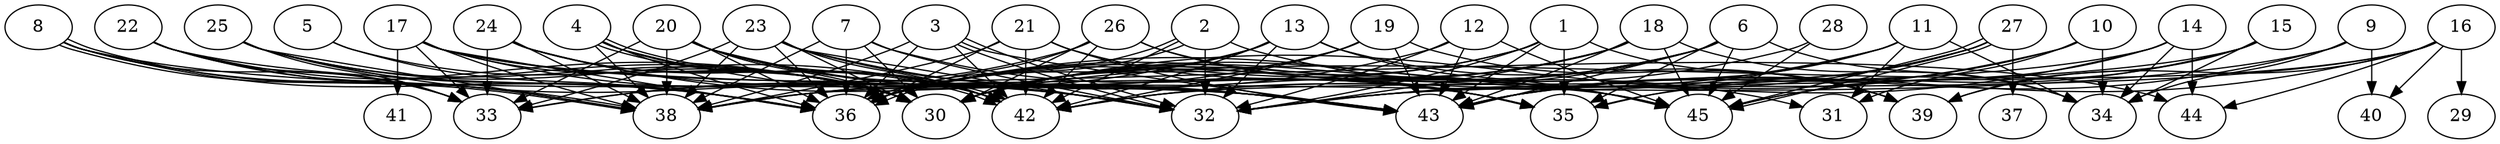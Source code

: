 // DAG automatically generated by daggen at Thu Oct  3 14:07:24 2019
// ./daggen --dot -n 45 --ccr 0.5 --fat 0.9 --regular 0.9 --density 0.7 --mindata 5242880 --maxdata 52428800 
digraph G {
  1 [size="33501184", alpha="0.19", expect_size="16750592"] 
  1 -> 30 [size ="16750592"]
  1 -> 32 [size ="16750592"]
  1 -> 35 [size ="16750592"]
  1 -> 36 [size ="16750592"]
  1 -> 39 [size ="16750592"]
  1 -> 43 [size ="16750592"]
  2 [size="67311616", alpha="0.14", expect_size="33655808"] 
  2 -> 31 [size ="33655808"]
  2 -> 32 [size ="33655808"]
  2 -> 36 [size ="33655808"]
  2 -> 36 [size ="33655808"]
  2 -> 42 [size ="33655808"]
  3 [size="30255104", alpha="0.17", expect_size="15127552"] 
  3 -> 32 [size ="15127552"]
  3 -> 32 [size ="15127552"]
  3 -> 36 [size ="15127552"]
  3 -> 38 [size ="15127552"]
  3 -> 42 [size ="15127552"]
  3 -> 43 [size ="15127552"]
  4 [size="41826304", alpha="0.02", expect_size="20913152"] 
  4 -> 30 [size ="20913152"]
  4 -> 36 [size ="20913152"]
  4 -> 38 [size ="20913152"]
  4 -> 42 [size ="20913152"]
  4 -> 42 [size ="20913152"]
  4 -> 43 [size ="20913152"]
  5 [size="62001152", alpha="0.16", expect_size="31000576"] 
  5 -> 30 [size ="31000576"]
  5 -> 36 [size ="31000576"]
  6 [size="66125824", alpha="0.16", expect_size="33062912"] 
  6 -> 30 [size ="33062912"]
  6 -> 34 [size ="33062912"]
  6 -> 35 [size ="33062912"]
  6 -> 36 [size ="33062912"]
  6 -> 42 [size ="33062912"]
  6 -> 43 [size ="33062912"]
  6 -> 45 [size ="33062912"]
  7 [size="26486784", alpha="0.17", expect_size="13243392"] 
  7 -> 30 [size ="13243392"]
  7 -> 32 [size ="13243392"]
  7 -> 35 [size ="13243392"]
  7 -> 36 [size ="13243392"]
  7 -> 38 [size ="13243392"]
  8 [size="15749120", alpha="0.19", expect_size="7874560"] 
  8 -> 30 [size ="7874560"]
  8 -> 33 [size ="7874560"]
  8 -> 36 [size ="7874560"]
  8 -> 38 [size ="7874560"]
  8 -> 38 [size ="7874560"]
  8 -> 45 [size ="7874560"]
  9 [size="100552704", alpha="0.06", expect_size="50276352"] 
  9 -> 34 [size ="50276352"]
  9 -> 38 [size ="50276352"]
  9 -> 40 [size ="50276352"]
  9 -> 43 [size ="50276352"]
  10 [size="33597440", alpha="0.10", expect_size="16798720"] 
  10 -> 30 [size ="16798720"]
  10 -> 31 [size ="16798720"]
  10 -> 34 [size ="16798720"]
  10 -> 43 [size ="16798720"]
  11 [size="51521536", alpha="0.19", expect_size="25760768"] 
  11 -> 31 [size ="25760768"]
  11 -> 34 [size ="25760768"]
  11 -> 36 [size ="25760768"]
  11 -> 42 [size ="25760768"]
  11 -> 43 [size ="25760768"]
  12 [size="48680960", alpha="0.15", expect_size="24340480"] 
  12 -> 32 [size ="24340480"]
  12 -> 38 [size ="24340480"]
  12 -> 43 [size ="24340480"]
  12 -> 45 [size ="24340480"]
  13 [size="19636224", alpha="0.18", expect_size="9818112"] 
  13 -> 30 [size ="9818112"]
  13 -> 32 [size ="9818112"]
  13 -> 33 [size ="9818112"]
  13 -> 36 [size ="9818112"]
  13 -> 39 [size ="9818112"]
  13 -> 42 [size ="9818112"]
  13 -> 45 [size ="9818112"]
  14 [size="100794368", alpha="0.12", expect_size="50397184"] 
  14 -> 32 [size ="50397184"]
  14 -> 34 [size ="50397184"]
  14 -> 42 [size ="50397184"]
  14 -> 44 [size ="50397184"]
  14 -> 45 [size ="50397184"]
  15 [size="18200576", alpha="0.08", expect_size="9100288"] 
  15 -> 32 [size ="9100288"]
  15 -> 34 [size ="9100288"]
  15 -> 35 [size ="9100288"]
  15 -> 39 [size ="9100288"]
  15 -> 45 [size ="9100288"]
  16 [size="93009920", alpha="0.08", expect_size="46504960"] 
  16 -> 29 [size ="46504960"]
  16 -> 30 [size ="46504960"]
  16 -> 32 [size ="46504960"]
  16 -> 39 [size ="46504960"]
  16 -> 40 [size ="46504960"]
  16 -> 43 [size ="46504960"]
  16 -> 44 [size ="46504960"]
  17 [size="72943616", alpha="0.12", expect_size="36471808"] 
  17 -> 30 [size ="36471808"]
  17 -> 32 [size ="36471808"]
  17 -> 33 [size ="36471808"]
  17 -> 36 [size ="36471808"]
  17 -> 38 [size ="36471808"]
  17 -> 41 [size ="36471808"]
  17 -> 43 [size ="36471808"]
  17 -> 44 [size ="36471808"]
  18 [size="57264128", alpha="0.02", expect_size="28632064"] 
  18 -> 30 [size ="28632064"]
  18 -> 32 [size ="28632064"]
  18 -> 34 [size ="28632064"]
  18 -> 36 [size ="28632064"]
  18 -> 43 [size ="28632064"]
  18 -> 45 [size ="28632064"]
  19 [size="53850112", alpha="0.15", expect_size="26925056"] 
  19 -> 30 [size ="26925056"]
  19 -> 38 [size ="26925056"]
  19 -> 39 [size ="26925056"]
  19 -> 42 [size ="26925056"]
  19 -> 43 [size ="26925056"]
  20 [size="82325504", alpha="0.09", expect_size="41162752"] 
  20 -> 30 [size ="41162752"]
  20 -> 32 [size ="41162752"]
  20 -> 33 [size ="41162752"]
  20 -> 35 [size ="41162752"]
  20 -> 36 [size ="41162752"]
  20 -> 38 [size ="41162752"]
  20 -> 42 [size ="41162752"]
  20 -> 43 [size ="41162752"]
  21 [size="35096576", alpha="0.09", expect_size="17548288"] 
  21 -> 35 [size ="17548288"]
  21 -> 36 [size ="17548288"]
  21 -> 38 [size ="17548288"]
  21 -> 42 [size ="17548288"]
  21 -> 43 [size ="17548288"]
  22 [size="30638080", alpha="0.00", expect_size="15319040"] 
  22 -> 30 [size ="15319040"]
  22 -> 33 [size ="15319040"]
  22 -> 36 [size ="15319040"]
  22 -> 38 [size ="15319040"]
  22 -> 43 [size ="15319040"]
  23 [size="102043648", alpha="0.16", expect_size="51021824"] 
  23 -> 30 [size ="51021824"]
  23 -> 32 [size ="51021824"]
  23 -> 33 [size ="51021824"]
  23 -> 36 [size ="51021824"]
  23 -> 38 [size ="51021824"]
  23 -> 42 [size ="51021824"]
  23 -> 43 [size ="51021824"]
  23 -> 45 [size ="51021824"]
  24 [size="94445568", alpha="0.18", expect_size="47222784"] 
  24 -> 30 [size ="47222784"]
  24 -> 32 [size ="47222784"]
  24 -> 33 [size ="47222784"]
  24 -> 38 [size ="47222784"]
  24 -> 42 [size ="47222784"]
  24 -> 43 [size ="47222784"]
  25 [size="54722560", alpha="0.11", expect_size="27361280"] 
  25 -> 30 [size ="27361280"]
  25 -> 32 [size ="27361280"]
  25 -> 33 [size ="27361280"]
  25 -> 36 [size ="27361280"]
  25 -> 38 [size ="27361280"]
  25 -> 42 [size ="27361280"]
  26 [size="92860416", alpha="0.16", expect_size="46430208"] 
  26 -> 30 [size ="46430208"]
  26 -> 33 [size ="46430208"]
  26 -> 35 [size ="46430208"]
  26 -> 36 [size ="46430208"]
  26 -> 42 [size ="46430208"]
  26 -> 45 [size ="46430208"]
  27 [size="35192832", alpha="0.05", expect_size="17596416"] 
  27 -> 32 [size ="17596416"]
  27 -> 35 [size ="17596416"]
  27 -> 37 [size ="17596416"]
  27 -> 43 [size ="17596416"]
  27 -> 45 [size ="17596416"]
  27 -> 45 [size ="17596416"]
  28 [size="90163200", alpha="0.14", expect_size="45081600"] 
  28 -> 30 [size ="45081600"]
  28 -> 45 [size ="45081600"]
  29 [size="98805760", alpha="0.03", expect_size="49402880"] 
  30 [size="74031104", alpha="0.16", expect_size="37015552"] 
  31 [size="23431168", alpha="0.18", expect_size="11715584"] 
  32 [size="64391168", alpha="0.09", expect_size="32195584"] 
  33 [size="64997376", alpha="0.01", expect_size="32498688"] 
  34 [size="45017088", alpha="0.12", expect_size="22508544"] 
  35 [size="35790848", alpha="0.05", expect_size="17895424"] 
  36 [size="88840192", alpha="0.16", expect_size="44420096"] 
  37 [size="71057408", alpha="0.19", expect_size="35528704"] 
  38 [size="92819456", alpha="0.13", expect_size="46409728"] 
  39 [size="65017856", alpha="0.16", expect_size="32508928"] 
  40 [size="77723648", alpha="0.14", expect_size="38861824"] 
  41 [size="59672576", alpha="0.17", expect_size="29836288"] 
  42 [size="51904512", alpha="0.05", expect_size="25952256"] 
  43 [size="92614656", alpha="0.12", expect_size="46307328"] 
  44 [size="96583680", alpha="0.16", expect_size="48291840"] 
  45 [size="59748352", alpha="0.10", expect_size="29874176"] 
}
